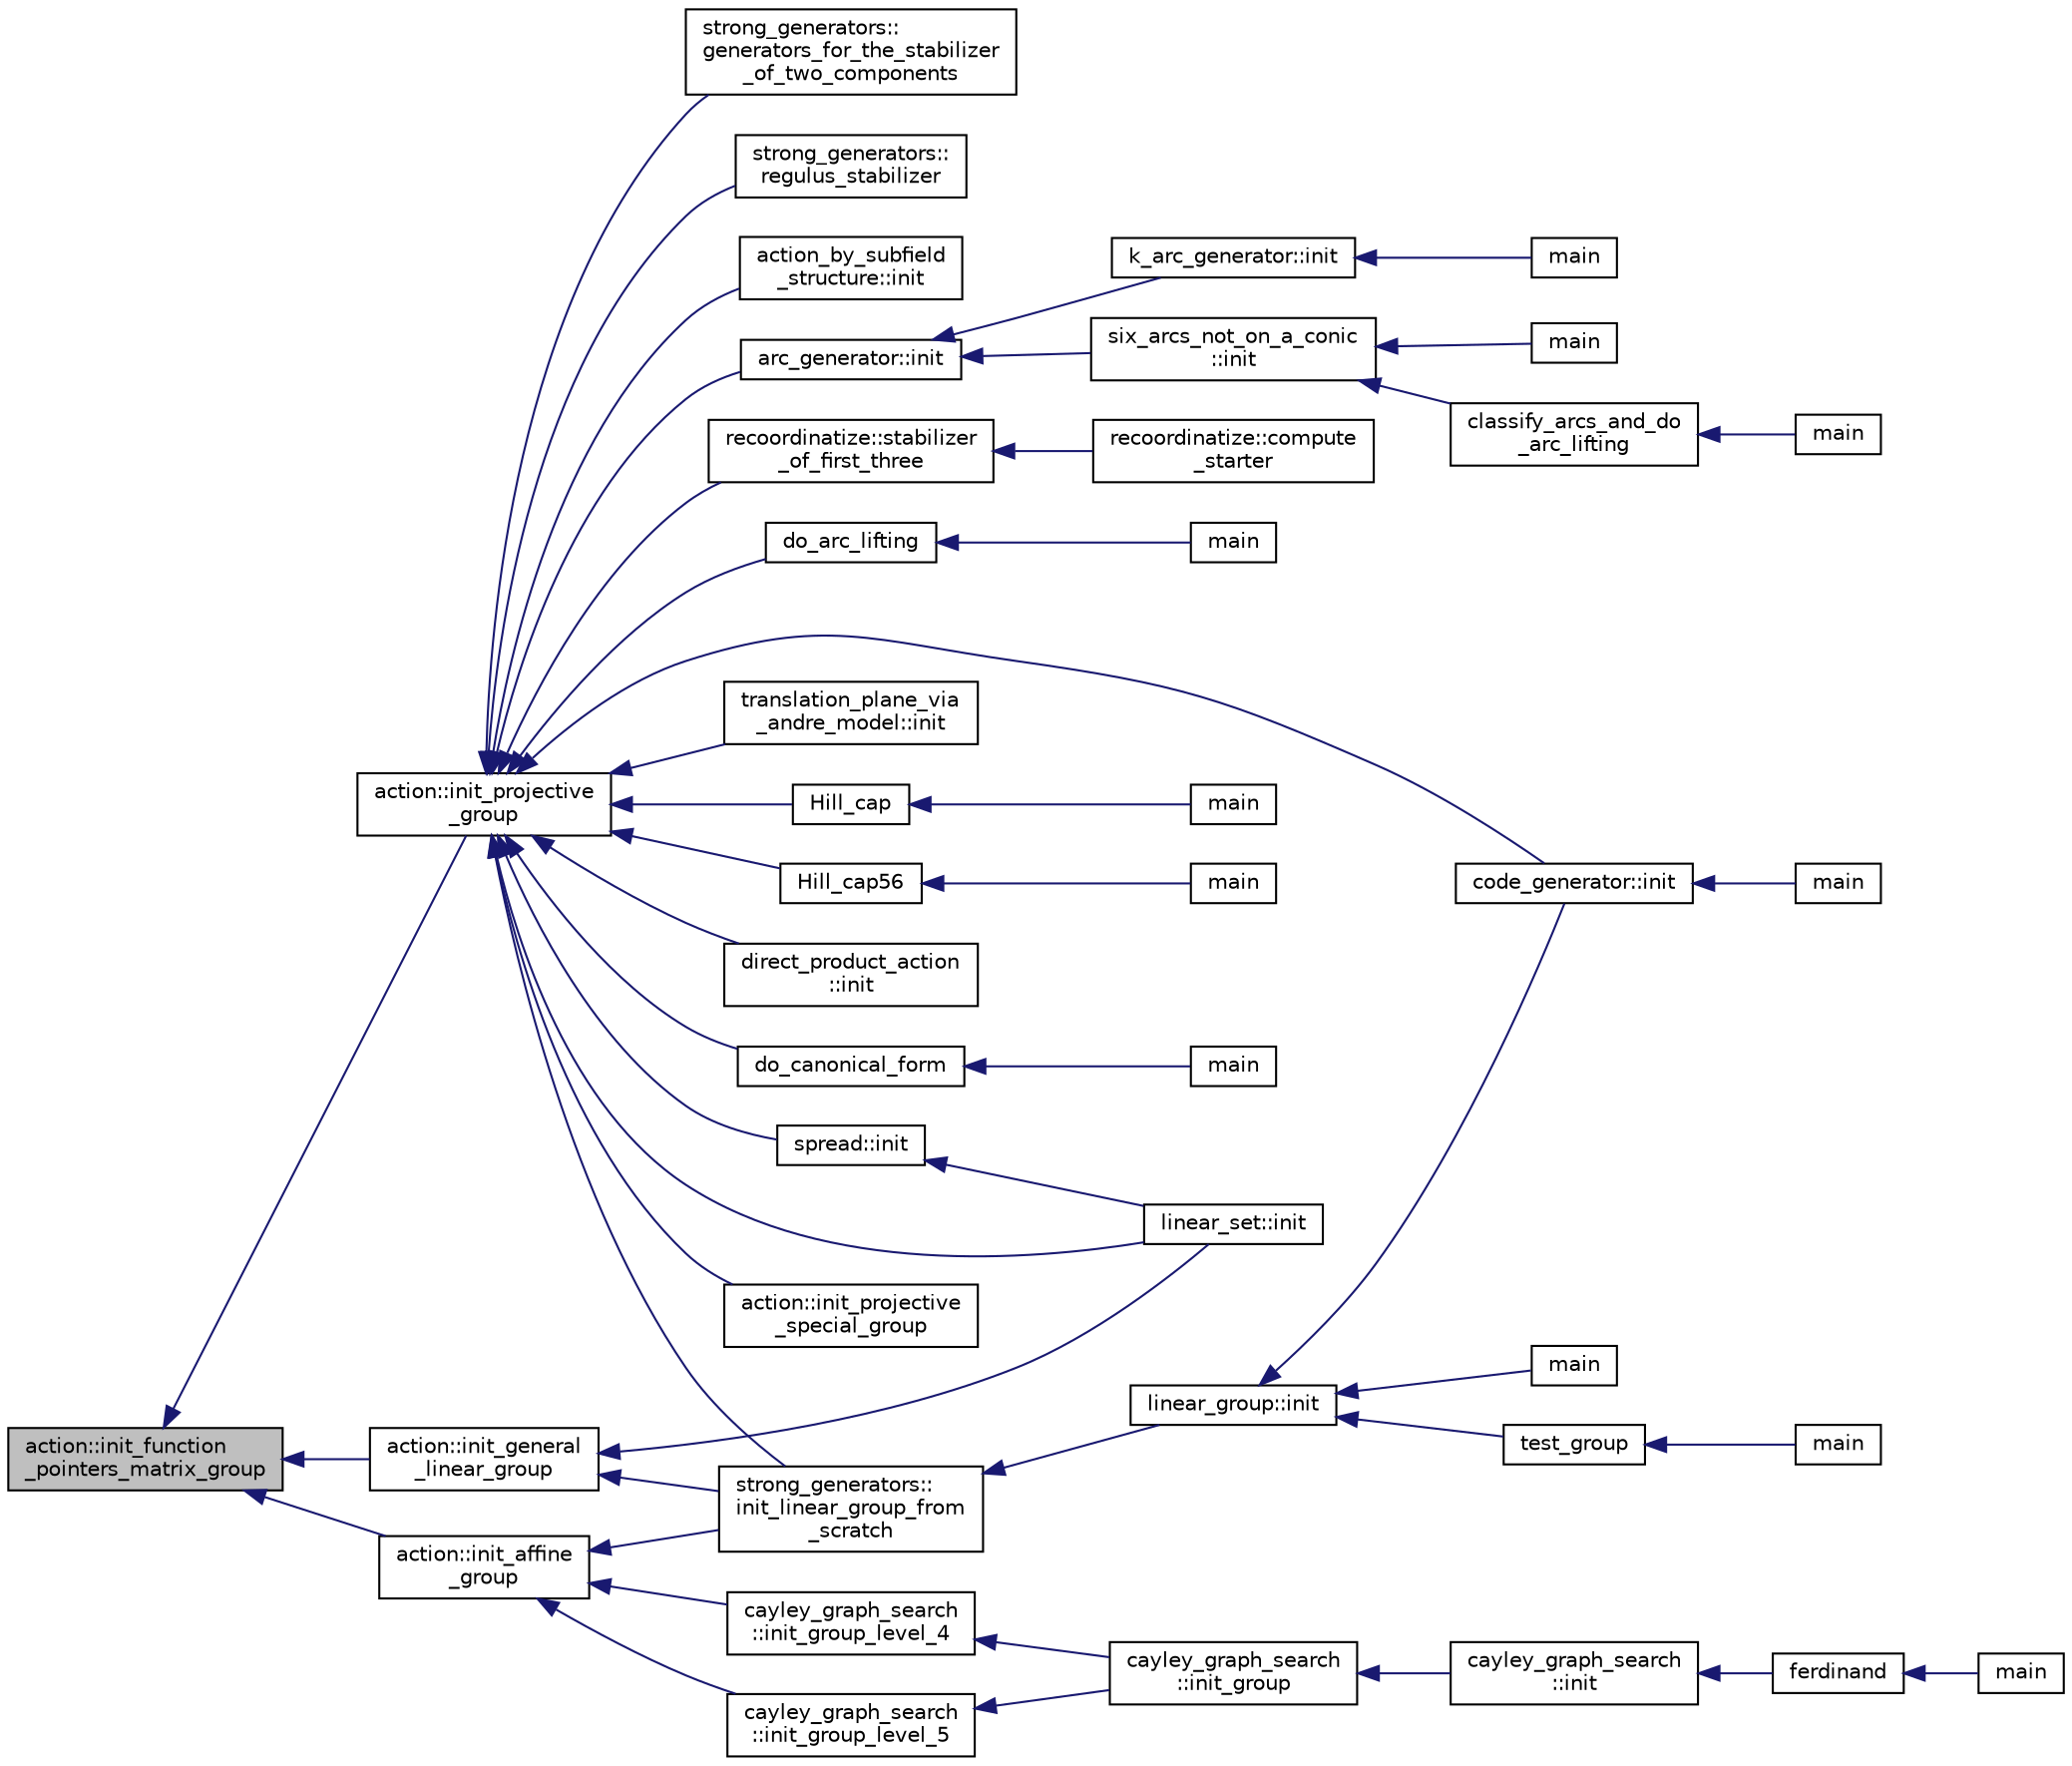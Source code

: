 digraph "action::init_function_pointers_matrix_group"
{
  edge [fontname="Helvetica",fontsize="10",labelfontname="Helvetica",labelfontsize="10"];
  node [fontname="Helvetica",fontsize="10",shape=record];
  rankdir="LR";
  Node27240 [label="action::init_function\l_pointers_matrix_group",height=0.2,width=0.4,color="black", fillcolor="grey75", style="filled", fontcolor="black"];
  Node27240 -> Node27241 [dir="back",color="midnightblue",fontsize="10",style="solid",fontname="Helvetica"];
  Node27241 [label="action::init_projective\l_group",height=0.2,width=0.4,color="black", fillcolor="white", style="filled",URL="$d2/d86/classaction.html#ad943cb9d3828331bf5634c6dbfc31afd"];
  Node27241 -> Node27242 [dir="back",color="midnightblue",fontsize="10",style="solid",fontname="Helvetica"];
  Node27242 [label="do_arc_lifting",height=0.2,width=0.4,color="black", fillcolor="white", style="filled",URL="$d5/d9e/arcs__orderly_8_c.html#a7367bc544c290322bdbd4545388a27a8"];
  Node27242 -> Node27243 [dir="back",color="midnightblue",fontsize="10",style="solid",fontname="Helvetica"];
  Node27243 [label="main",height=0.2,width=0.4,color="black", fillcolor="white", style="filled",URL="$d5/d9e/arcs__orderly_8_c.html#a3c04138a5bfe5d72780bb7e82a18e627"];
  Node27241 -> Node27244 [dir="back",color="midnightblue",fontsize="10",style="solid",fontname="Helvetica"];
  Node27244 [label="code_generator::init",height=0.2,width=0.4,color="black", fillcolor="white", style="filled",URL="$db/d37/classcode__generator.html#acfaa1e8badf6f30255203f499b130af8"];
  Node27244 -> Node27245 [dir="back",color="midnightblue",fontsize="10",style="solid",fontname="Helvetica"];
  Node27245 [label="main",height=0.2,width=0.4,color="black", fillcolor="white", style="filled",URL="$d4/d4f/codes_8_c.html#a217dbf8b442f20279ea00b898af96f52"];
  Node27241 -> Node27246 [dir="back",color="midnightblue",fontsize="10",style="solid",fontname="Helvetica"];
  Node27246 [label="direct_product_action\l::init",height=0.2,width=0.4,color="black", fillcolor="white", style="filled",URL="$d3/d78/classdirect__product__action.html#aad40060e5821c011cccaa65a5c4df64f"];
  Node27241 -> Node27247 [dir="back",color="midnightblue",fontsize="10",style="solid",fontname="Helvetica"];
  Node27247 [label="Hill_cap",height=0.2,width=0.4,color="black", fillcolor="white", style="filled",URL="$da/d28/hill_8_c.html#a7c2543fe497e681d4b492b16ea7f933e"];
  Node27247 -> Node27248 [dir="back",color="midnightblue",fontsize="10",style="solid",fontname="Helvetica"];
  Node27248 [label="main",height=0.2,width=0.4,color="black", fillcolor="white", style="filled",URL="$da/d28/hill_8_c.html#a217dbf8b442f20279ea00b898af96f52"];
  Node27241 -> Node27249 [dir="back",color="midnightblue",fontsize="10",style="solid",fontname="Helvetica"];
  Node27249 [label="linear_set::init",height=0.2,width=0.4,color="black", fillcolor="white", style="filled",URL="$dd/d86/classlinear__set.html#a7ab24e84423749047d5465cb15505475"];
  Node27241 -> Node27250 [dir="back",color="midnightblue",fontsize="10",style="solid",fontname="Helvetica"];
  Node27250 [label="Hill_cap56",height=0.2,width=0.4,color="black", fillcolor="white", style="filled",URL="$df/d74/tl__geometry_8h.html#ad7fc0ff2bf8455ab25e170c6930047a6"];
  Node27250 -> Node27251 [dir="back",color="midnightblue",fontsize="10",style="solid",fontname="Helvetica"];
  Node27251 [label="main",height=0.2,width=0.4,color="black", fillcolor="white", style="filled",URL="$d4/d6e/make__something_8_c.html#a217dbf8b442f20279ea00b898af96f52"];
  Node27241 -> Node27252 [dir="back",color="midnightblue",fontsize="10",style="solid",fontname="Helvetica"];
  Node27252 [label="do_canonical_form",height=0.2,width=0.4,color="black", fillcolor="white", style="filled",URL="$dc/dd4/group__actions_8h.html#afb9f4a331a8a017ea3b8b7d9ed8dcc88"];
  Node27252 -> Node27253 [dir="back",color="midnightblue",fontsize="10",style="solid",fontname="Helvetica"];
  Node27253 [label="main",height=0.2,width=0.4,color="black", fillcolor="white", style="filled",URL="$d0/d2f/process_8_c.html#a3c04138a5bfe5d72780bb7e82a18e627"];
  Node27241 -> Node27254 [dir="back",color="midnightblue",fontsize="10",style="solid",fontname="Helvetica"];
  Node27254 [label="action::init_projective\l_special_group",height=0.2,width=0.4,color="black", fillcolor="white", style="filled",URL="$d2/d86/classaction.html#a4c69f0e07dff8ba8ac2415faf69d55a4"];
  Node27241 -> Node27255 [dir="back",color="midnightblue",fontsize="10",style="solid",fontname="Helvetica"];
  Node27255 [label="strong_generators::\linit_linear_group_from\l_scratch",height=0.2,width=0.4,color="black", fillcolor="white", style="filled",URL="$dc/d09/classstrong__generators.html#ad47ecfb9c141b65ed6aca34231d5a0d2"];
  Node27255 -> Node27256 [dir="back",color="midnightblue",fontsize="10",style="solid",fontname="Helvetica"];
  Node27256 [label="linear_group::init",height=0.2,width=0.4,color="black", fillcolor="white", style="filled",URL="$df/d5a/classlinear__group.html#a8119aa9b882192ab422b12614b259f28"];
  Node27256 -> Node27244 [dir="back",color="midnightblue",fontsize="10",style="solid",fontname="Helvetica"];
  Node27256 -> Node27257 [dir="back",color="midnightblue",fontsize="10",style="solid",fontname="Helvetica"];
  Node27257 [label="test_group",height=0.2,width=0.4,color="black", fillcolor="white", style="filled",URL="$d8/d03/analyze__q__designs_8_c.html#ad03444358d0b46e7aa4d88a806b44925"];
  Node27257 -> Node27258 [dir="back",color="midnightblue",fontsize="10",style="solid",fontname="Helvetica"];
  Node27258 [label="main",height=0.2,width=0.4,color="black", fillcolor="white", style="filled",URL="$d8/d03/analyze__q__designs_8_c.html#a217dbf8b442f20279ea00b898af96f52"];
  Node27256 -> Node27259 [dir="back",color="midnightblue",fontsize="10",style="solid",fontname="Helvetica"];
  Node27259 [label="main",height=0.2,width=0.4,color="black", fillcolor="white", style="filled",URL="$da/dd5/subspace__orbits__main_8_c.html#a217dbf8b442f20279ea00b898af96f52"];
  Node27241 -> Node27260 [dir="back",color="midnightblue",fontsize="10",style="solid",fontname="Helvetica"];
  Node27260 [label="strong_generators::\lgenerators_for_the_stabilizer\l_of_two_components",height=0.2,width=0.4,color="black", fillcolor="white", style="filled",URL="$dc/d09/classstrong__generators.html#acd9ddc5b768e4cf3f2398383d5a8f3b2"];
  Node27241 -> Node27261 [dir="back",color="midnightblue",fontsize="10",style="solid",fontname="Helvetica"];
  Node27261 [label="strong_generators::\lregulus_stabilizer",height=0.2,width=0.4,color="black", fillcolor="white", style="filled",URL="$dc/d09/classstrong__generators.html#a32e999d14b4168695f2e775ddf2ed7e7"];
  Node27241 -> Node27262 [dir="back",color="midnightblue",fontsize="10",style="solid",fontname="Helvetica"];
  Node27262 [label="action_by_subfield\l_structure::init",height=0.2,width=0.4,color="black", fillcolor="white", style="filled",URL="$dd/d67/classaction__by__subfield__structure.html#a565b45607d3ebc3eaa0e910a6ce6a661"];
  Node27241 -> Node27263 [dir="back",color="midnightblue",fontsize="10",style="solid",fontname="Helvetica"];
  Node27263 [label="arc_generator::init",height=0.2,width=0.4,color="black", fillcolor="white", style="filled",URL="$d4/d21/classarc__generator.html#ae614e18e9c641d67069fa27d48245cde"];
  Node27263 -> Node27264 [dir="back",color="midnightblue",fontsize="10",style="solid",fontname="Helvetica"];
  Node27264 [label="k_arc_generator::init",height=0.2,width=0.4,color="black", fillcolor="white", style="filled",URL="$d6/dd8/classk__arc__generator.html#a6036d9f52ede9f8ca681505626b5361d"];
  Node27264 -> Node27265 [dir="back",color="midnightblue",fontsize="10",style="solid",fontname="Helvetica"];
  Node27265 [label="main",height=0.2,width=0.4,color="black", fillcolor="white", style="filled",URL="$d6/d01/k__arc__generator__main_8_c.html#a217dbf8b442f20279ea00b898af96f52"];
  Node27263 -> Node27266 [dir="back",color="midnightblue",fontsize="10",style="solid",fontname="Helvetica"];
  Node27266 [label="six_arcs_not_on_a_conic\l::init",height=0.2,width=0.4,color="black", fillcolor="white", style="filled",URL="$d8/de6/classsix__arcs__not__on__a__conic.html#a7a4d5cf8a098488729934cfa8a70944a"];
  Node27266 -> Node27267 [dir="back",color="midnightblue",fontsize="10",style="solid",fontname="Helvetica"];
  Node27267 [label="classify_arcs_and_do\l_arc_lifting",height=0.2,width=0.4,color="black", fillcolor="white", style="filled",URL="$d6/dc3/arc__lifting__main_8_c.html#afdd7be16f16b8c71e9a72fe5f6a0b59c"];
  Node27267 -> Node27268 [dir="back",color="midnightblue",fontsize="10",style="solid",fontname="Helvetica"];
  Node27268 [label="main",height=0.2,width=0.4,color="black", fillcolor="white", style="filled",URL="$d6/dc3/arc__lifting__main_8_c.html#a217dbf8b442f20279ea00b898af96f52"];
  Node27266 -> Node27269 [dir="back",color="midnightblue",fontsize="10",style="solid",fontname="Helvetica"];
  Node27269 [label="main",height=0.2,width=0.4,color="black", fillcolor="white", style="filled",URL="$d2/dfa/create__surface__main_8_c.html#a217dbf8b442f20279ea00b898af96f52"];
  Node27241 -> Node27270 [dir="back",color="midnightblue",fontsize="10",style="solid",fontname="Helvetica"];
  Node27270 [label="recoordinatize::stabilizer\l_of_first_three",height=0.2,width=0.4,color="black", fillcolor="white", style="filled",URL="$d3/d3c/classrecoordinatize.html#ae8a24e776a57f0ac4923f6ed1d1db6e6"];
  Node27270 -> Node27271 [dir="back",color="midnightblue",fontsize="10",style="solid",fontname="Helvetica"];
  Node27271 [label="recoordinatize::compute\l_starter",height=0.2,width=0.4,color="black", fillcolor="white", style="filled",URL="$d3/d3c/classrecoordinatize.html#a274b399821488e5f6fb1adfbc8f8ebac"];
  Node27241 -> Node27272 [dir="back",color="midnightblue",fontsize="10",style="solid",fontname="Helvetica"];
  Node27272 [label="spread::init",height=0.2,width=0.4,color="black", fillcolor="white", style="filled",URL="$da/dc1/classspread.html#aa2493aebcdd72c4472213711dfcc2ab6"];
  Node27272 -> Node27249 [dir="back",color="midnightblue",fontsize="10",style="solid",fontname="Helvetica"];
  Node27241 -> Node27273 [dir="back",color="midnightblue",fontsize="10",style="solid",fontname="Helvetica"];
  Node27273 [label="translation_plane_via\l_andre_model::init",height=0.2,width=0.4,color="black", fillcolor="white", style="filled",URL="$d1/dcc/classtranslation__plane__via__andre__model.html#adb424599de168ade331979a9218ee07b"];
  Node27240 -> Node27274 [dir="back",color="midnightblue",fontsize="10",style="solid",fontname="Helvetica"];
  Node27274 [label="action::init_affine\l_group",height=0.2,width=0.4,color="black", fillcolor="white", style="filled",URL="$d2/d86/classaction.html#a32c0c683b3071fef19d28ca4880b568a"];
  Node27274 -> Node27275 [dir="back",color="midnightblue",fontsize="10",style="solid",fontname="Helvetica"];
  Node27275 [label="cayley_graph_search\l::init_group_level_4",height=0.2,width=0.4,color="black", fillcolor="white", style="filled",URL="$de/dae/classcayley__graph__search.html#a6593f90cd91bea8c23fe71acca05655e"];
  Node27275 -> Node27276 [dir="back",color="midnightblue",fontsize="10",style="solid",fontname="Helvetica"];
  Node27276 [label="cayley_graph_search\l::init_group",height=0.2,width=0.4,color="black", fillcolor="white", style="filled",URL="$de/dae/classcayley__graph__search.html#adbce2e517a8ed979f53e8aeb043cf4ca"];
  Node27276 -> Node27277 [dir="back",color="midnightblue",fontsize="10",style="solid",fontname="Helvetica"];
  Node27277 [label="cayley_graph_search\l::init",height=0.2,width=0.4,color="black", fillcolor="white", style="filled",URL="$de/dae/classcayley__graph__search.html#add9c6434abeaebac4a07bc03cb21672d"];
  Node27277 -> Node27278 [dir="back",color="midnightblue",fontsize="10",style="solid",fontname="Helvetica"];
  Node27278 [label="ferdinand",height=0.2,width=0.4,color="black", fillcolor="white", style="filled",URL="$da/df3/ferdinand_8_c.html#a322b57727d23cf5a0932f11c30ea18d9"];
  Node27278 -> Node27279 [dir="back",color="midnightblue",fontsize="10",style="solid",fontname="Helvetica"];
  Node27279 [label="main",height=0.2,width=0.4,color="black", fillcolor="white", style="filled",URL="$da/df3/ferdinand_8_c.html#a3c04138a5bfe5d72780bb7e82a18e627"];
  Node27274 -> Node27280 [dir="back",color="midnightblue",fontsize="10",style="solid",fontname="Helvetica"];
  Node27280 [label="cayley_graph_search\l::init_group_level_5",height=0.2,width=0.4,color="black", fillcolor="white", style="filled",URL="$de/dae/classcayley__graph__search.html#ab4427f6ab65833dae31a18f44a5d6d7a"];
  Node27280 -> Node27276 [dir="back",color="midnightblue",fontsize="10",style="solid",fontname="Helvetica"];
  Node27274 -> Node27255 [dir="back",color="midnightblue",fontsize="10",style="solid",fontname="Helvetica"];
  Node27240 -> Node27281 [dir="back",color="midnightblue",fontsize="10",style="solid",fontname="Helvetica"];
  Node27281 [label="action::init_general\l_linear_group",height=0.2,width=0.4,color="black", fillcolor="white", style="filled",URL="$d2/d86/classaction.html#a1ff1bf53f9073bfc76ff073e7af6f396"];
  Node27281 -> Node27249 [dir="back",color="midnightblue",fontsize="10",style="solid",fontname="Helvetica"];
  Node27281 -> Node27255 [dir="back",color="midnightblue",fontsize="10",style="solid",fontname="Helvetica"];
}
